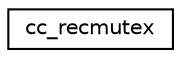 digraph "Graphical Class Hierarchy"
{
 // LATEX_PDF_SIZE
  edge [fontname="Helvetica",fontsize="10",labelfontname="Helvetica",labelfontsize="10"];
  node [fontname="Helvetica",fontsize="10",shape=record];
  rankdir="LR";
  Node0 [label="cc_recmutex",height=0.2,width=0.4,color="black", fillcolor="white", style="filled",URL="$structcc__recmutex.html",tooltip="The structure for the recursive mutex."];
}
